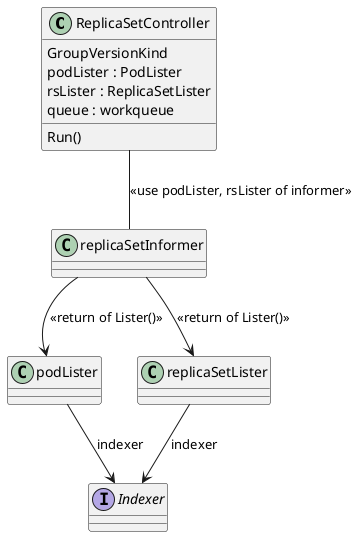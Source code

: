 @startuml

class ReplicaSetController {
    GroupVersionKind
    podLister : PodLister
    rsLister : ReplicaSetLister
    queue : workqueue
    Run()
}
ReplicaSetController -- replicaSetInformer : <<use podLister, rsLister of informer>>

class podLister {
}
podLister --> Indexer : indexer

class replicaSetLister {
}
interface Indexer {
}
replicaSetLister --> Indexer : indexer

class replicaSetInformer {
}
replicaSetInformer --> podLister : <<return of Lister()>>
replicaSetInformer --> replicaSetLister : <<return of Lister()>>

@enduml